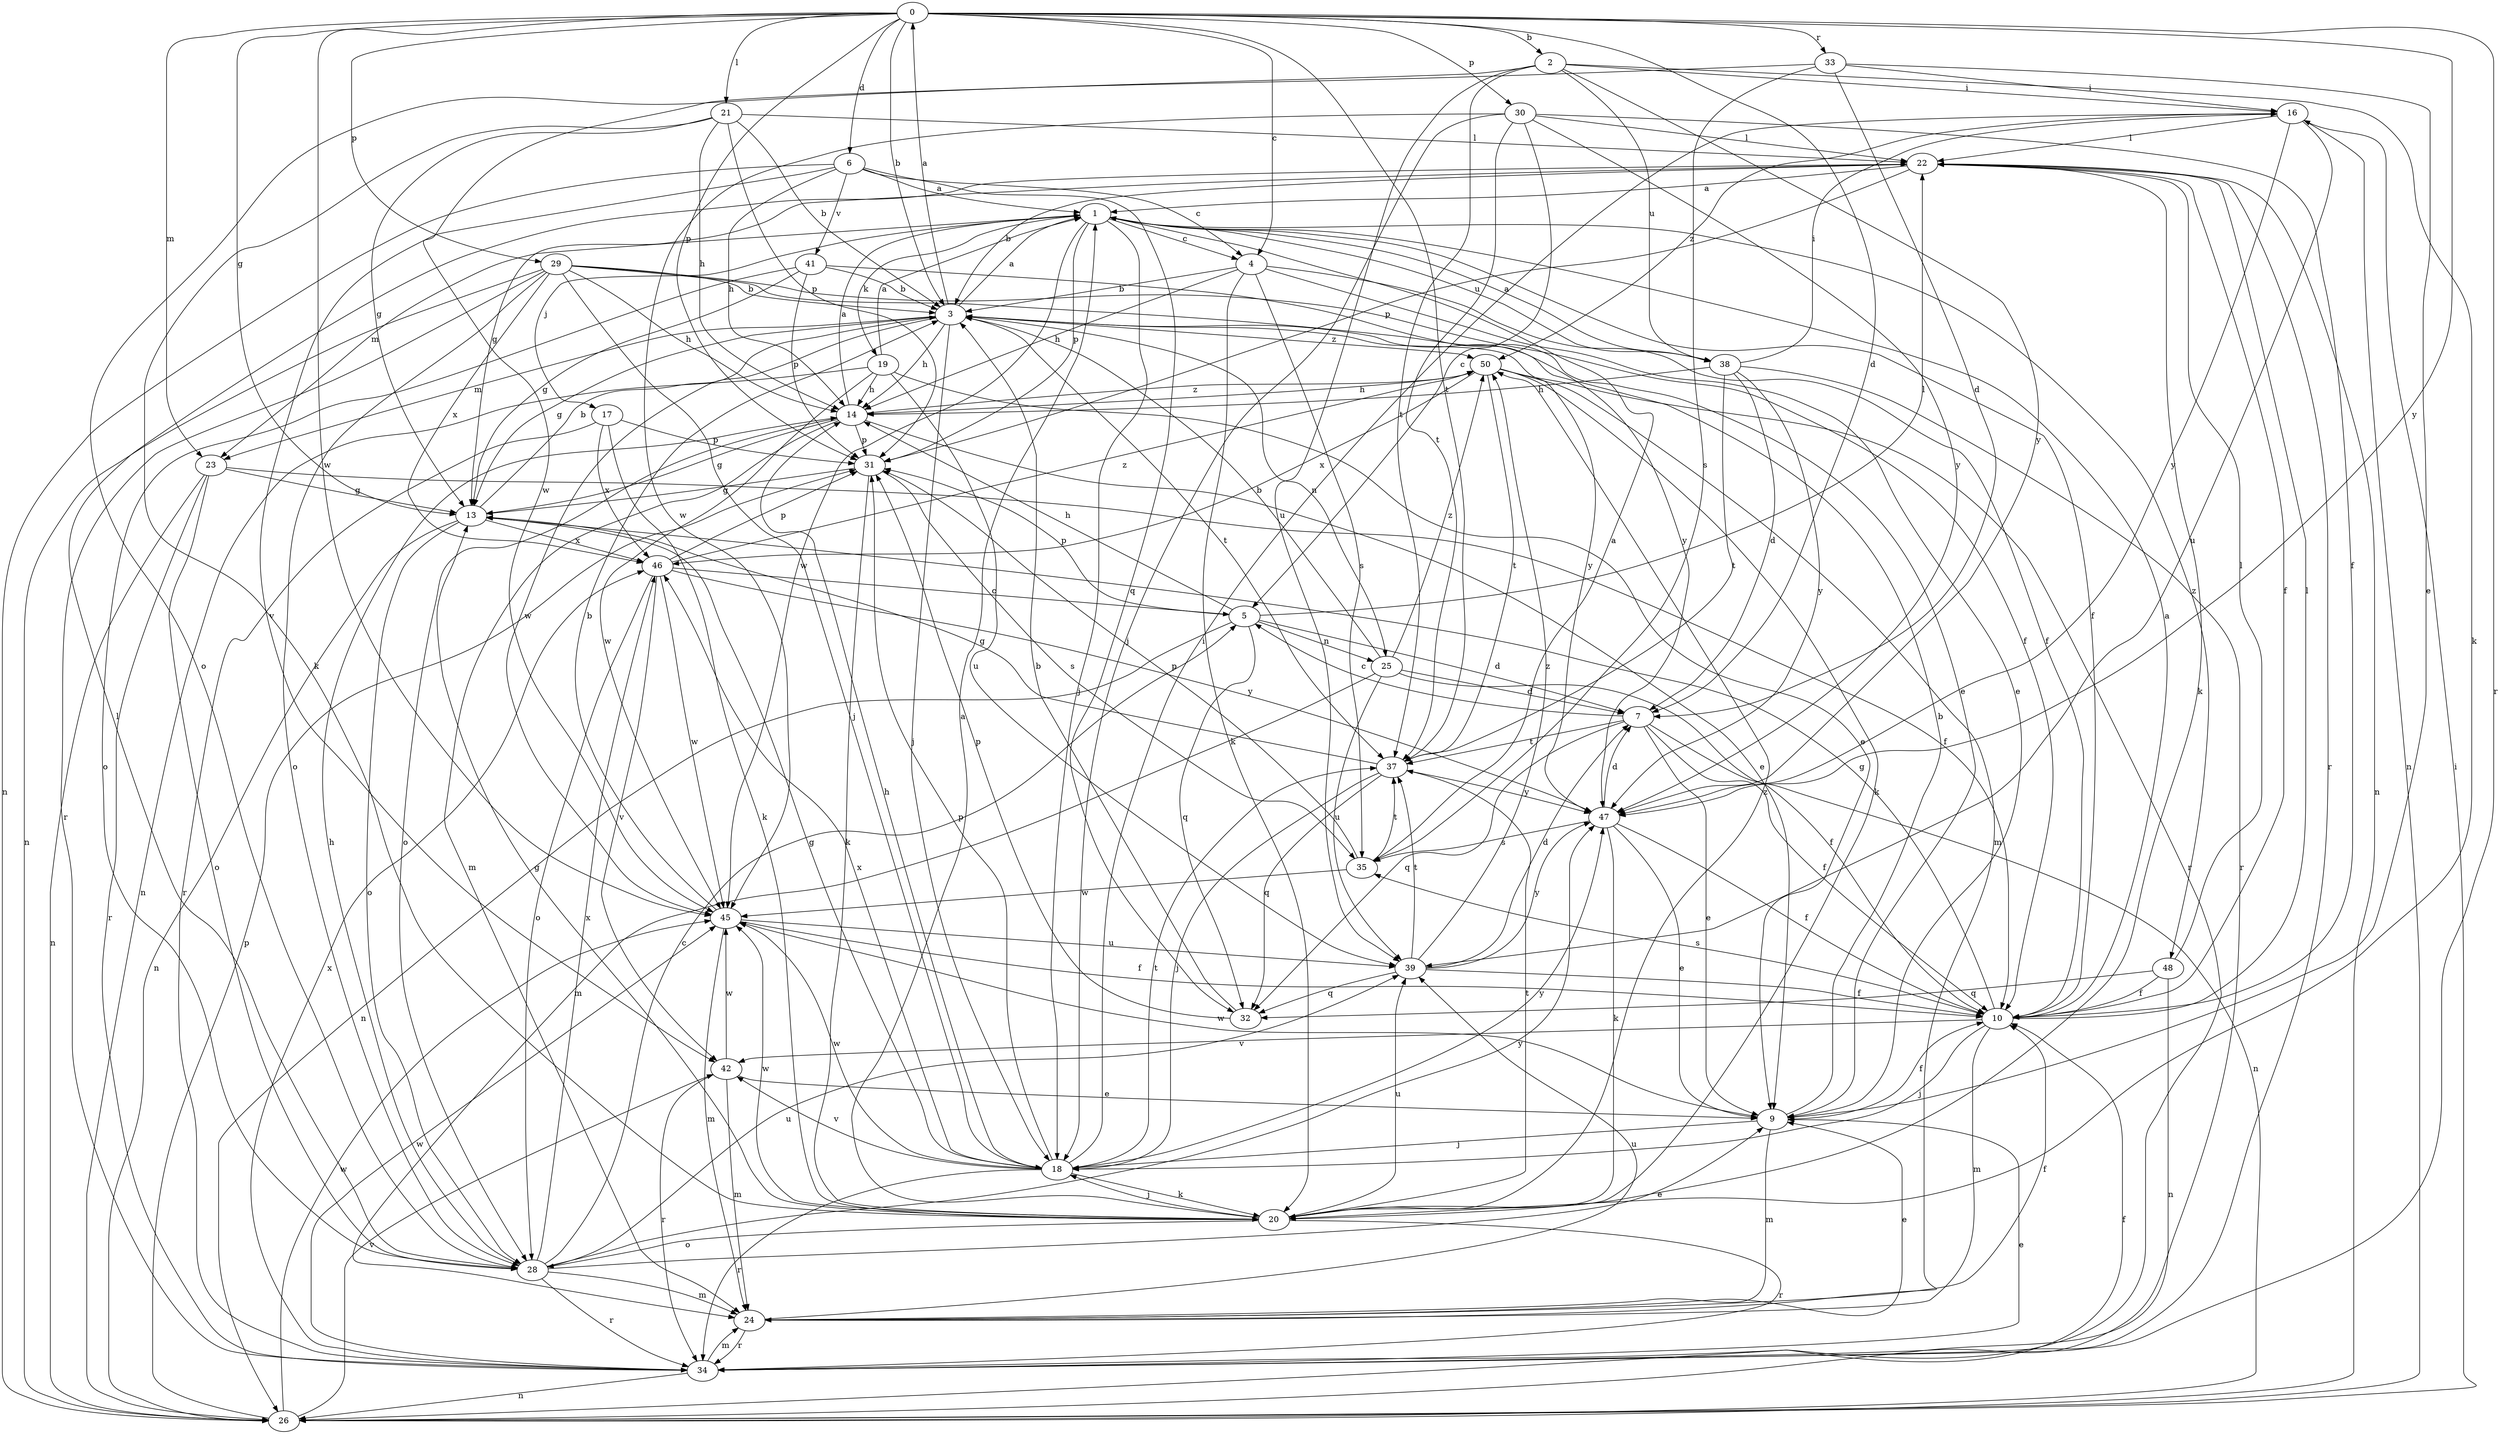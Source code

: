 strict digraph  {
0;
1;
2;
3;
4;
5;
6;
7;
9;
10;
13;
14;
16;
17;
18;
19;
20;
21;
22;
23;
24;
25;
26;
28;
29;
30;
31;
32;
33;
34;
35;
37;
38;
39;
41;
42;
45;
46;
47;
48;
50;
0 -> 2  [label=b];
0 -> 3  [label=b];
0 -> 4  [label=c];
0 -> 6  [label=d];
0 -> 7  [label=d];
0 -> 13  [label=g];
0 -> 21  [label=l];
0 -> 23  [label=m];
0 -> 29  [label=p];
0 -> 30  [label=p];
0 -> 31  [label=p];
0 -> 33  [label=r];
0 -> 34  [label=r];
0 -> 37  [label=t];
0 -> 45  [label=w];
0 -> 47  [label=y];
1 -> 4  [label=c];
1 -> 10  [label=f];
1 -> 17  [label=j];
1 -> 18  [label=j];
1 -> 19  [label=k];
1 -> 23  [label=m];
1 -> 31  [label=p];
1 -> 38  [label=u];
1 -> 45  [label=w];
1 -> 48  [label=z];
2 -> 16  [label=i];
2 -> 20  [label=k];
2 -> 37  [label=t];
2 -> 38  [label=u];
2 -> 39  [label=u];
2 -> 45  [label=w];
2 -> 47  [label=y];
3 -> 0  [label=a];
3 -> 1  [label=a];
3 -> 13  [label=g];
3 -> 14  [label=h];
3 -> 18  [label=j];
3 -> 23  [label=m];
3 -> 25  [label=n];
3 -> 37  [label=t];
3 -> 45  [label=w];
3 -> 47  [label=y];
3 -> 50  [label=z];
4 -> 3  [label=b];
4 -> 9  [label=e];
4 -> 10  [label=f];
4 -> 14  [label=h];
4 -> 20  [label=k];
4 -> 35  [label=s];
5 -> 7  [label=d];
5 -> 14  [label=h];
5 -> 22  [label=l];
5 -> 25  [label=n];
5 -> 26  [label=n];
5 -> 31  [label=p];
5 -> 32  [label=q];
6 -> 1  [label=a];
6 -> 4  [label=c];
6 -> 14  [label=h];
6 -> 26  [label=n];
6 -> 32  [label=q];
6 -> 41  [label=v];
6 -> 42  [label=v];
7 -> 5  [label=c];
7 -> 9  [label=e];
7 -> 10  [label=f];
7 -> 26  [label=n];
7 -> 32  [label=q];
7 -> 37  [label=t];
9 -> 3  [label=b];
9 -> 10  [label=f];
9 -> 18  [label=j];
9 -> 24  [label=m];
9 -> 45  [label=w];
10 -> 1  [label=a];
10 -> 13  [label=g];
10 -> 18  [label=j];
10 -> 22  [label=l];
10 -> 24  [label=m];
10 -> 35  [label=s];
10 -> 42  [label=v];
13 -> 3  [label=b];
13 -> 26  [label=n];
13 -> 28  [label=o];
13 -> 46  [label=x];
14 -> 1  [label=a];
14 -> 9  [label=e];
14 -> 13  [label=g];
14 -> 24  [label=m];
14 -> 28  [label=o];
14 -> 31  [label=p];
14 -> 50  [label=z];
16 -> 22  [label=l];
16 -> 26  [label=n];
16 -> 39  [label=u];
16 -> 47  [label=y];
16 -> 50  [label=z];
17 -> 20  [label=k];
17 -> 31  [label=p];
17 -> 34  [label=r];
17 -> 46  [label=x];
18 -> 13  [label=g];
18 -> 14  [label=h];
18 -> 16  [label=i];
18 -> 20  [label=k];
18 -> 31  [label=p];
18 -> 34  [label=r];
18 -> 37  [label=t];
18 -> 42  [label=v];
18 -> 45  [label=w];
18 -> 46  [label=x];
18 -> 47  [label=y];
19 -> 1  [label=a];
19 -> 9  [label=e];
19 -> 14  [label=h];
19 -> 26  [label=n];
19 -> 39  [label=u];
19 -> 45  [label=w];
20 -> 1  [label=a];
20 -> 13  [label=g];
20 -> 18  [label=j];
20 -> 28  [label=o];
20 -> 34  [label=r];
20 -> 37  [label=t];
20 -> 39  [label=u];
20 -> 45  [label=w];
20 -> 50  [label=z];
21 -> 3  [label=b];
21 -> 13  [label=g];
21 -> 14  [label=h];
21 -> 20  [label=k];
21 -> 22  [label=l];
21 -> 31  [label=p];
22 -> 1  [label=a];
22 -> 3  [label=b];
22 -> 10  [label=f];
22 -> 13  [label=g];
22 -> 20  [label=k];
22 -> 26  [label=n];
22 -> 31  [label=p];
22 -> 34  [label=r];
23 -> 10  [label=f];
23 -> 13  [label=g];
23 -> 26  [label=n];
23 -> 28  [label=o];
23 -> 34  [label=r];
24 -> 9  [label=e];
24 -> 10  [label=f];
24 -> 34  [label=r];
24 -> 39  [label=u];
25 -> 3  [label=b];
25 -> 7  [label=d];
25 -> 10  [label=f];
25 -> 24  [label=m];
25 -> 39  [label=u];
25 -> 50  [label=z];
26 -> 10  [label=f];
26 -> 16  [label=i];
26 -> 31  [label=p];
26 -> 42  [label=v];
26 -> 45  [label=w];
28 -> 5  [label=c];
28 -> 9  [label=e];
28 -> 14  [label=h];
28 -> 22  [label=l];
28 -> 24  [label=m];
28 -> 34  [label=r];
28 -> 39  [label=u];
28 -> 46  [label=x];
28 -> 47  [label=y];
29 -> 3  [label=b];
29 -> 9  [label=e];
29 -> 10  [label=f];
29 -> 14  [label=h];
29 -> 18  [label=j];
29 -> 26  [label=n];
29 -> 28  [label=o];
29 -> 34  [label=r];
29 -> 46  [label=x];
30 -> 5  [label=c];
30 -> 10  [label=f];
30 -> 18  [label=j];
30 -> 22  [label=l];
30 -> 37  [label=t];
30 -> 45  [label=w];
30 -> 47  [label=y];
31 -> 13  [label=g];
31 -> 20  [label=k];
31 -> 35  [label=s];
32 -> 3  [label=b];
32 -> 31  [label=p];
33 -> 7  [label=d];
33 -> 9  [label=e];
33 -> 16  [label=i];
33 -> 28  [label=o];
33 -> 35  [label=s];
34 -> 9  [label=e];
34 -> 24  [label=m];
34 -> 26  [label=n];
34 -> 45  [label=w];
34 -> 46  [label=x];
35 -> 1  [label=a];
35 -> 31  [label=p];
35 -> 37  [label=t];
35 -> 45  [label=w];
37 -> 13  [label=g];
37 -> 18  [label=j];
37 -> 32  [label=q];
37 -> 47  [label=y];
38 -> 1  [label=a];
38 -> 7  [label=d];
38 -> 14  [label=h];
38 -> 16  [label=i];
38 -> 34  [label=r];
38 -> 37  [label=t];
38 -> 47  [label=y];
39 -> 7  [label=d];
39 -> 10  [label=f];
39 -> 32  [label=q];
39 -> 37  [label=t];
39 -> 47  [label=y];
39 -> 50  [label=z];
41 -> 3  [label=b];
41 -> 13  [label=g];
41 -> 28  [label=o];
41 -> 31  [label=p];
41 -> 47  [label=y];
42 -> 9  [label=e];
42 -> 24  [label=m];
42 -> 34  [label=r];
42 -> 45  [label=w];
45 -> 3  [label=b];
45 -> 10  [label=f];
45 -> 24  [label=m];
45 -> 39  [label=u];
46 -> 5  [label=c];
46 -> 28  [label=o];
46 -> 31  [label=p];
46 -> 42  [label=v];
46 -> 45  [label=w];
46 -> 47  [label=y];
46 -> 50  [label=z];
47 -> 7  [label=d];
47 -> 9  [label=e];
47 -> 10  [label=f];
47 -> 20  [label=k];
47 -> 35  [label=s];
48 -> 10  [label=f];
48 -> 22  [label=l];
48 -> 26  [label=n];
48 -> 32  [label=q];
50 -> 14  [label=h];
50 -> 20  [label=k];
50 -> 24  [label=m];
50 -> 34  [label=r];
50 -> 37  [label=t];
50 -> 46  [label=x];
}
